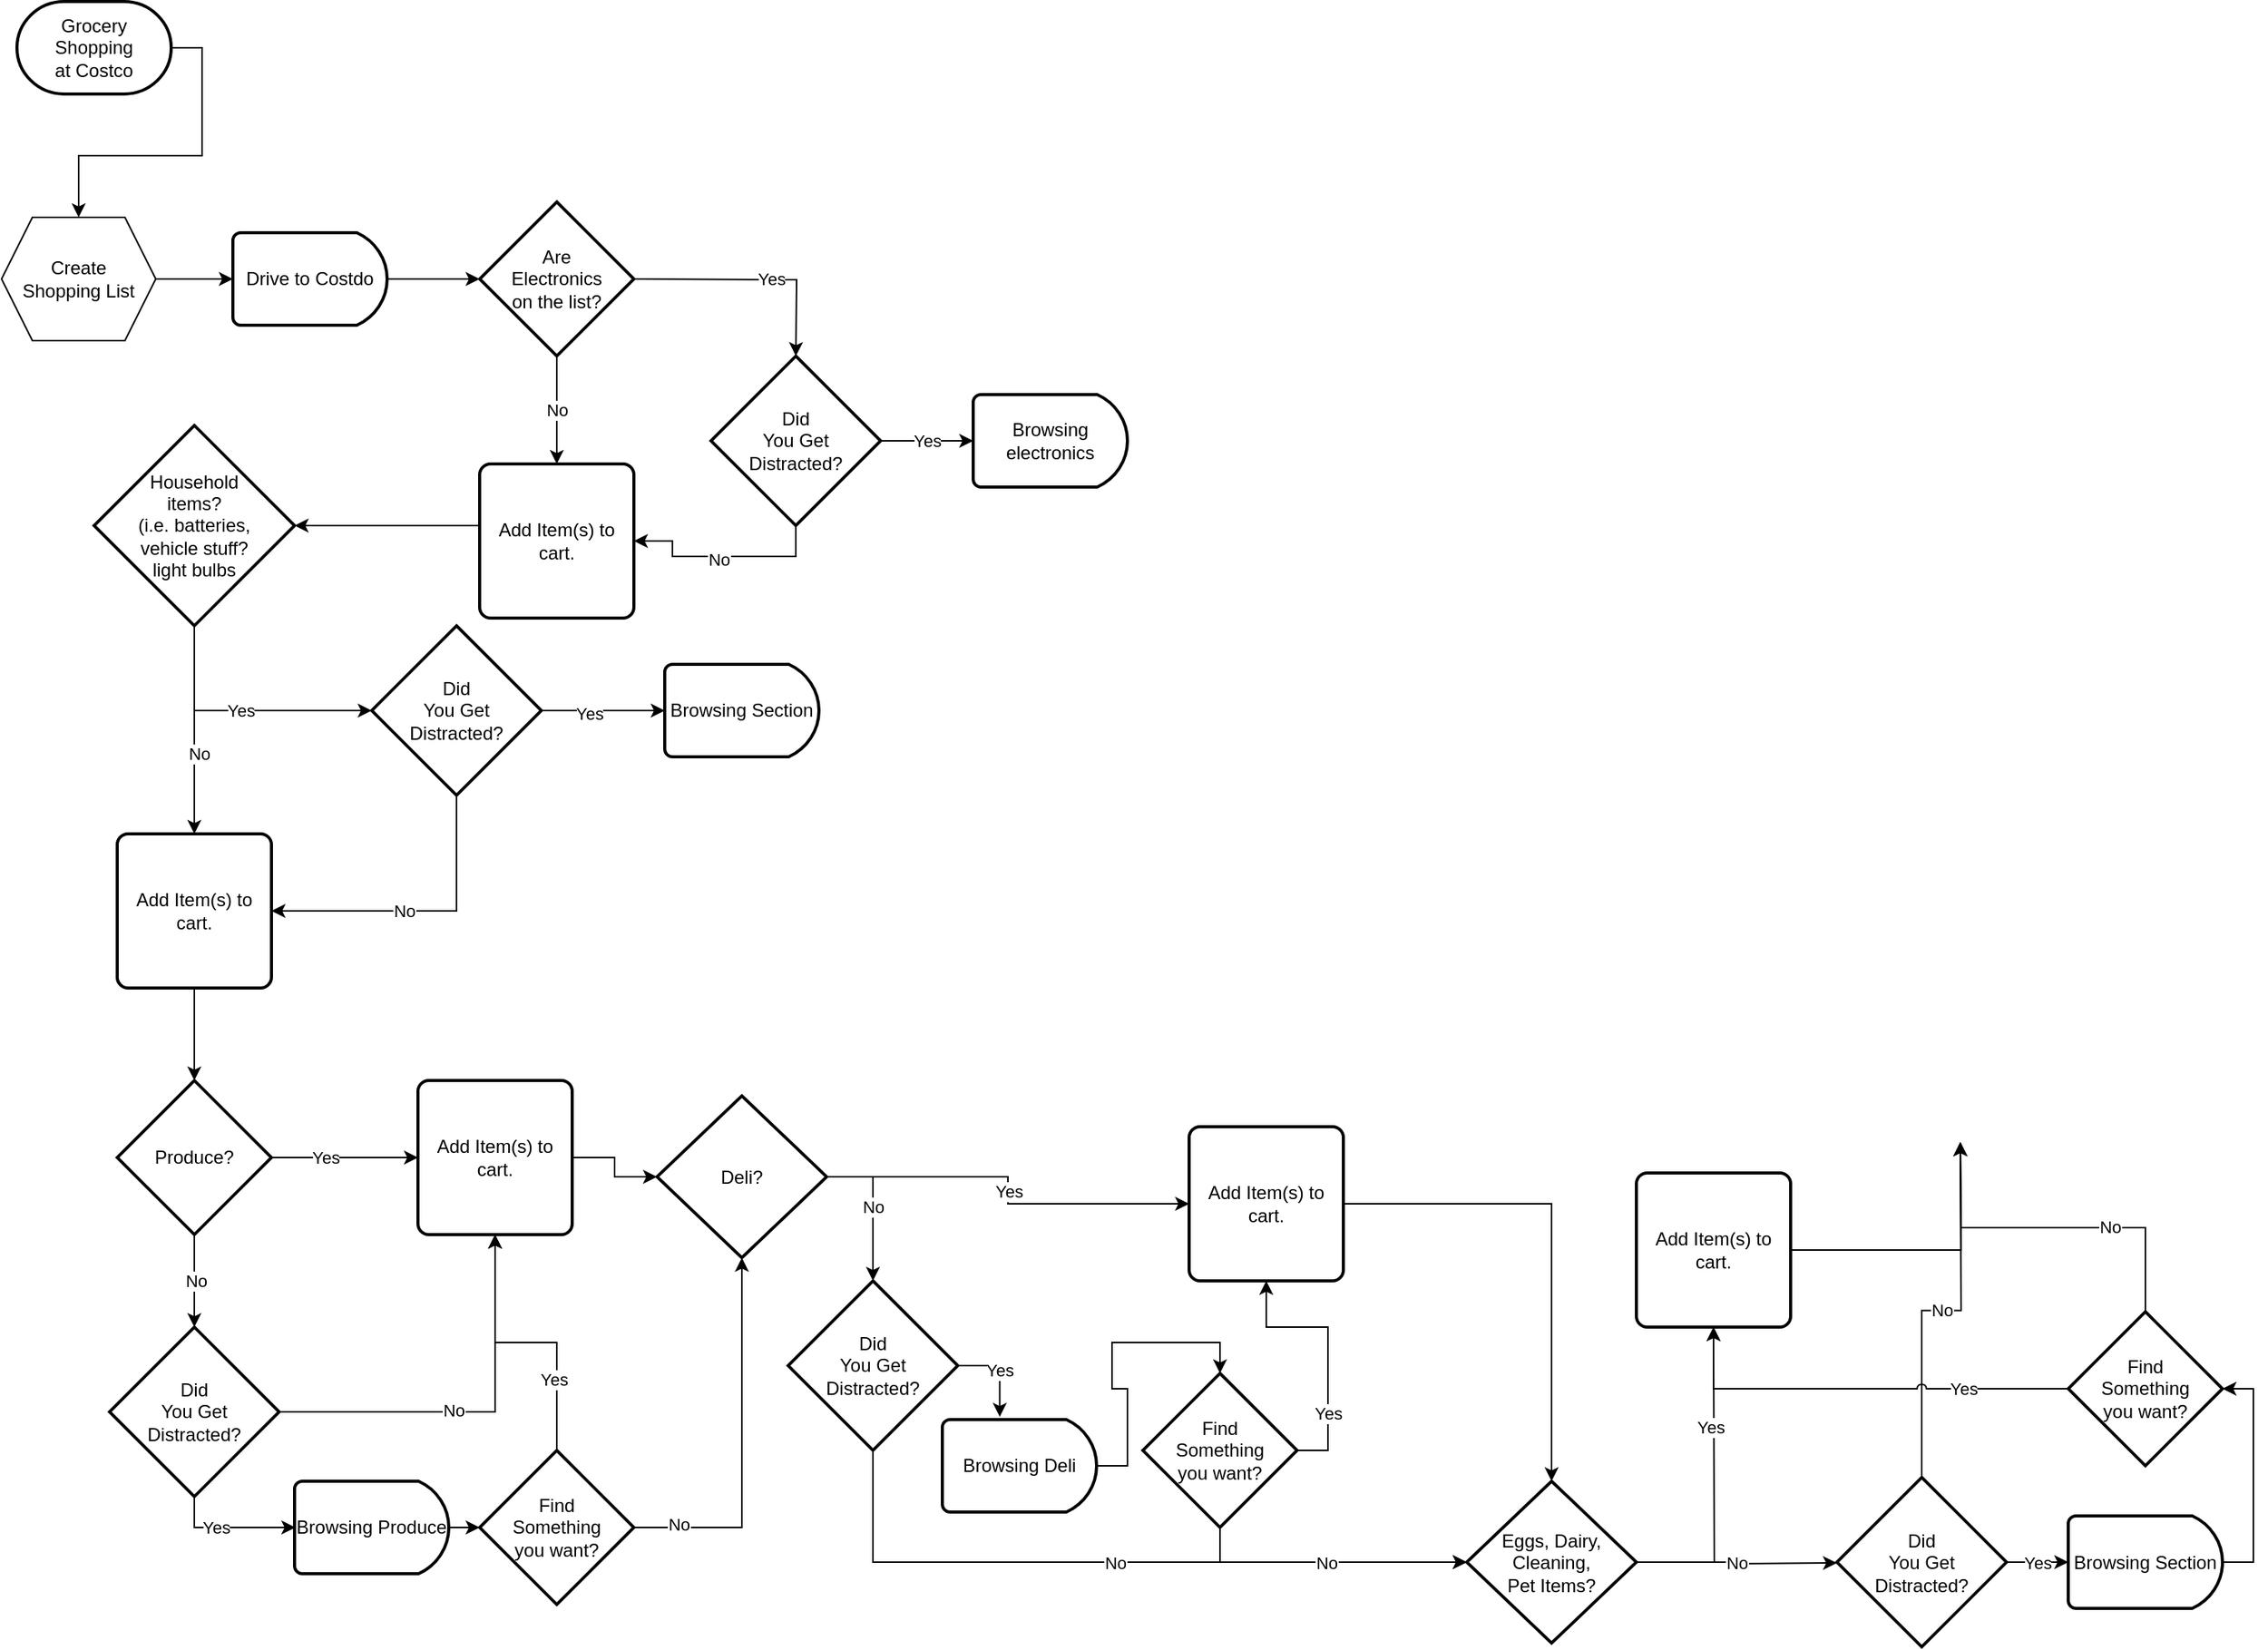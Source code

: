 <mxfile version="21.1.5" type="github">
  <diagram name="Page-1" id="edf60f1a-56cd-e834-aa8a-f176f3a09ee4">
    <mxGraphModel dx="1050" dy="483" grid="1" gridSize="10" guides="1" tooltips="1" connect="1" arrows="1" fold="1" page="1" pageScale="1" pageWidth="1600" pageHeight="1200" background="none" math="0" shadow="0">
      <root>
        <mxCell id="0" />
        <mxCell id="1" parent="0" />
        <mxCell id="60e70716793133e9-35" value="No" style="edgeStyle=orthogonalEdgeStyle;rounded=0;html=1;labelBackgroundColor=none;startSize=5;endArrow=classicThin;endFill=1;endSize=5;jettySize=auto;orthogonalLoop=1;strokeWidth=1;fontFamily=Verdana;fontSize=8" parent="1" source="60e70716793133e9-7" edge="1">
          <mxGeometry x="-1" y="-10" relative="1" as="geometry">
            <mxPoint x="440" y="320" as="targetPoint" />
            <Array as="points" />
            <mxPoint as="offset" />
          </mxGeometry>
        </mxCell>
        <mxCell id="yNIfGoefYe46fEr91YX2-5" style="edgeStyle=orthogonalEdgeStyle;rounded=0;orthogonalLoop=1;jettySize=auto;html=1;exitX=1;exitY=0.5;exitDx=0;exitDy=0;exitPerimeter=0;entryX=0.5;entryY=0;entryDx=0;entryDy=0;" edge="1" parent="1" source="yNIfGoefYe46fEr91YX2-1" target="yNIfGoefYe46fEr91YX2-11">
          <mxGeometry relative="1" as="geometry">
            <mxPoint x="200" y="50" as="targetPoint" />
          </mxGeometry>
        </mxCell>
        <mxCell id="yNIfGoefYe46fEr91YX2-1" value="Grocery &lt;br&gt;Shopping&lt;br&gt;at Costco" style="strokeWidth=2;html=1;shape=mxgraph.flowchart.terminator;whiteSpace=wrap;" vertex="1" parent="1">
          <mxGeometry x="20" y="20" width="100" height="60" as="geometry" />
        </mxCell>
        <mxCell id="yNIfGoefYe46fEr91YX2-12" style="edgeStyle=orthogonalEdgeStyle;rounded=0;orthogonalLoop=1;jettySize=auto;html=1;exitX=1;exitY=0.5;exitDx=0;exitDy=0;" edge="1" parent="1" source="yNIfGoefYe46fEr91YX2-11" target="yNIfGoefYe46fEr91YX2-13">
          <mxGeometry relative="1" as="geometry">
            <mxPoint x="160" y="200" as="targetPoint" />
          </mxGeometry>
        </mxCell>
        <mxCell id="yNIfGoefYe46fEr91YX2-11" value="Create &lt;br&gt;Shopping List" style="shape=hexagon;perimeter=hexagonPerimeter2;whiteSpace=wrap;html=1;fixedSize=1;" vertex="1" parent="1">
          <mxGeometry x="10" y="160" width="100" height="80" as="geometry" />
        </mxCell>
        <mxCell id="yNIfGoefYe46fEr91YX2-14" style="edgeStyle=orthogonalEdgeStyle;rounded=0;orthogonalLoop=1;jettySize=auto;html=1;exitX=1;exitY=0.5;exitDx=0;exitDy=0;exitPerimeter=0;" edge="1" parent="1" source="yNIfGoefYe46fEr91YX2-13">
          <mxGeometry relative="1" as="geometry">
            <mxPoint x="320" y="200" as="targetPoint" />
          </mxGeometry>
        </mxCell>
        <mxCell id="yNIfGoefYe46fEr91YX2-13" value="Drive to Costdo" style="strokeWidth=2;html=1;shape=mxgraph.flowchart.delay;whiteSpace=wrap;" vertex="1" parent="1">
          <mxGeometry x="160" y="170" width="100" height="60" as="geometry" />
        </mxCell>
        <mxCell id="yNIfGoefYe46fEr91YX2-16" style="edgeStyle=orthogonalEdgeStyle;rounded=0;orthogonalLoop=1;jettySize=auto;html=1;exitX=1;exitY=0.5;exitDx=0;exitDy=0;entryX=0.5;entryY=0;entryDx=0;entryDy=0;" edge="1" parent="1">
          <mxGeometry relative="1" as="geometry">
            <mxPoint x="525" y="250" as="targetPoint" />
            <mxPoint x="420" y="200" as="sourcePoint" />
          </mxGeometry>
        </mxCell>
        <mxCell id="yNIfGoefYe46fEr91YX2-18" value="Yes" style="edgeLabel;html=1;align=center;verticalAlign=middle;resizable=0;points=[];" vertex="1" connectable="0" parent="yNIfGoefYe46fEr91YX2-16">
          <mxGeometry x="0.142" y="1" relative="1" as="geometry">
            <mxPoint as="offset" />
          </mxGeometry>
        </mxCell>
        <mxCell id="yNIfGoefYe46fEr91YX2-28" value="No" style="edgeStyle=orthogonalEdgeStyle;rounded=0;orthogonalLoop=1;jettySize=auto;html=1;exitX=0.5;exitY=1;exitDx=0;exitDy=0;entryX=0.5;entryY=0;entryDx=0;entryDy=0;" edge="1" parent="1" target="yNIfGoefYe46fEr91YX2-27">
          <mxGeometry relative="1" as="geometry">
            <mxPoint x="370" y="250" as="sourcePoint" />
            <Array as="points">
              <mxPoint x="370" y="290" />
              <mxPoint x="370" y="290" />
            </Array>
          </mxGeometry>
        </mxCell>
        <mxCell id="yNIfGoefYe46fEr91YX2-21" style="edgeStyle=orthogonalEdgeStyle;rounded=0;orthogonalLoop=1;jettySize=auto;html=1;exitX=0.5;exitY=0;exitDx=0;exitDy=0;" edge="1" parent="1">
          <mxGeometry relative="1" as="geometry">
            <mxPoint x="525" y="250" as="targetPoint" />
            <mxPoint x="525" y="250" as="sourcePoint" />
          </mxGeometry>
        </mxCell>
        <mxCell id="yNIfGoefYe46fEr91YX2-22" value="Yes" style="edgeStyle=orthogonalEdgeStyle;rounded=0;orthogonalLoop=1;jettySize=auto;html=1;exitX=1;exitY=0.5;exitDx=0;exitDy=0;" edge="1" parent="1">
          <mxGeometry relative="1" as="geometry">
            <mxPoint x="640" y="305" as="targetPoint" />
            <mxPoint x="580" y="305" as="sourcePoint" />
          </mxGeometry>
        </mxCell>
        <mxCell id="yNIfGoefYe46fEr91YX2-24" style="edgeStyle=orthogonalEdgeStyle;rounded=0;orthogonalLoop=1;jettySize=auto;html=1;exitX=0;exitY=0.5;exitDx=0;exitDy=0;" edge="1" parent="1">
          <mxGeometry relative="1" as="geometry">
            <mxPoint x="200" y="360" as="targetPoint" />
            <mxPoint x="320" y="360" as="sourcePoint" />
          </mxGeometry>
        </mxCell>
        <mxCell id="yNIfGoefYe46fEr91YX2-36" value="Yes" style="edgeStyle=orthogonalEdgeStyle;rounded=0;orthogonalLoop=1;jettySize=auto;html=1;exitX=0.5;exitY=1;exitDx=0;exitDy=0;exitPerimeter=0;" edge="1" parent="1" source="yNIfGoefYe46fEr91YX2-26">
          <mxGeometry relative="1" as="geometry">
            <mxPoint x="250" y="480" as="targetPoint" />
            <Array as="points">
              <mxPoint x="135" y="480" />
            </Array>
          </mxGeometry>
        </mxCell>
        <mxCell id="yNIfGoefYe46fEr91YX2-37" style="edgeStyle=orthogonalEdgeStyle;rounded=0;orthogonalLoop=1;jettySize=auto;html=1;exitX=0.5;exitY=1;exitDx=0;exitDy=0;exitPerimeter=0;" edge="1" parent="1" source="yNIfGoefYe46fEr91YX2-26">
          <mxGeometry relative="1" as="geometry">
            <mxPoint x="135" y="560" as="targetPoint" />
          </mxGeometry>
        </mxCell>
        <mxCell id="yNIfGoefYe46fEr91YX2-38" value="No" style="edgeLabel;html=1;align=center;verticalAlign=middle;resizable=0;points=[];" vertex="1" connectable="0" parent="yNIfGoefYe46fEr91YX2-37">
          <mxGeometry x="0.23" y="2" relative="1" as="geometry">
            <mxPoint as="offset" />
          </mxGeometry>
        </mxCell>
        <mxCell id="yNIfGoefYe46fEr91YX2-26" value="Household&lt;br&gt;items?&lt;br&gt;(i.e. batteries,&lt;br&gt;vehicle stuff?&lt;br&gt;light bulbs" style="strokeWidth=2;html=1;shape=mxgraph.flowchart.decision;whiteSpace=wrap;" vertex="1" parent="1">
          <mxGeometry x="70" y="295" width="130" height="130" as="geometry" />
        </mxCell>
        <mxCell id="yNIfGoefYe46fEr91YX2-27" value="Add Item(s) to cart." style="rounded=1;whiteSpace=wrap;html=1;absoluteArcSize=1;arcSize=14;strokeWidth=2;" vertex="1" parent="1">
          <mxGeometry x="320" y="320" width="100" height="100" as="geometry" />
        </mxCell>
        <mxCell id="yNIfGoefYe46fEr91YX2-29" value="Are&lt;br style=&quot;border-color: var(--border-color);&quot;&gt;Electronics&lt;br style=&quot;border-color: var(--border-color);&quot;&gt;on the list?" style="strokeWidth=2;html=1;shape=mxgraph.flowchart.decision;whiteSpace=wrap;" vertex="1" parent="1">
          <mxGeometry x="320" y="150" width="100" height="100" as="geometry" />
        </mxCell>
        <mxCell id="yNIfGoefYe46fEr91YX2-42" style="edgeStyle=orthogonalEdgeStyle;rounded=0;orthogonalLoop=1;jettySize=auto;html=1;exitX=0.5;exitY=1;exitDx=0;exitDy=0;exitPerimeter=0;entryX=1;entryY=0.5;entryDx=0;entryDy=0;" edge="1" parent="1" source="yNIfGoefYe46fEr91YX2-30" target="yNIfGoefYe46fEr91YX2-27">
          <mxGeometry relative="1" as="geometry" />
        </mxCell>
        <mxCell id="yNIfGoefYe46fEr91YX2-43" value="No" style="edgeLabel;html=1;align=center;verticalAlign=middle;resizable=0;points=[];" vertex="1" connectable="0" parent="yNIfGoefYe46fEr91YX2-42">
          <mxGeometry x="0.04" y="2" relative="1" as="geometry">
            <mxPoint as="offset" />
          </mxGeometry>
        </mxCell>
        <mxCell id="yNIfGoefYe46fEr91YX2-30" value="Did&lt;br style=&quot;border-color: var(--border-color);&quot;&gt;You Get&lt;br style=&quot;border-color: var(--border-color);&quot;&gt;Distracted?" style="strokeWidth=2;html=1;shape=mxgraph.flowchart.decision;whiteSpace=wrap;" vertex="1" parent="1">
          <mxGeometry x="470" y="250" width="110" height="110" as="geometry" />
        </mxCell>
        <mxCell id="yNIfGoefYe46fEr91YX2-46" style="edgeStyle=orthogonalEdgeStyle;rounded=0;orthogonalLoop=1;jettySize=auto;html=1;exitX=1;exitY=0.5;exitDx=0;exitDy=0;exitPerimeter=0;" edge="1" parent="1" source="yNIfGoefYe46fEr91YX2-39">
          <mxGeometry relative="1" as="geometry">
            <mxPoint x="440" y="480" as="targetPoint" />
          </mxGeometry>
        </mxCell>
        <mxCell id="yNIfGoefYe46fEr91YX2-47" value="Yes" style="edgeLabel;html=1;align=center;verticalAlign=middle;resizable=0;points=[];" vertex="1" connectable="0" parent="yNIfGoefYe46fEr91YX2-46">
          <mxGeometry x="-0.23" y="-2" relative="1" as="geometry">
            <mxPoint as="offset" />
          </mxGeometry>
        </mxCell>
        <mxCell id="yNIfGoefYe46fEr91YX2-48" style="edgeStyle=orthogonalEdgeStyle;rounded=0;orthogonalLoop=1;jettySize=auto;html=1;exitX=0.5;exitY=1;exitDx=0;exitDy=0;exitPerimeter=0;entryX=1;entryY=0.5;entryDx=0;entryDy=0;" edge="1" parent="1" source="yNIfGoefYe46fEr91YX2-39" target="yNIfGoefYe46fEr91YX2-44">
          <mxGeometry relative="1" as="geometry" />
        </mxCell>
        <mxCell id="yNIfGoefYe46fEr91YX2-49" value="No" style="edgeLabel;html=1;align=center;verticalAlign=middle;resizable=0;points=[];" vertex="1" connectable="0" parent="yNIfGoefYe46fEr91YX2-48">
          <mxGeometry x="0.12" relative="1" as="geometry">
            <mxPoint as="offset" />
          </mxGeometry>
        </mxCell>
        <mxCell id="yNIfGoefYe46fEr91YX2-39" value="Did&lt;br style=&quot;border-color: var(--border-color);&quot;&gt;You Get&lt;br style=&quot;border-color: var(--border-color);&quot;&gt;Distracted?" style="strokeWidth=2;html=1;shape=mxgraph.flowchart.decision;whiteSpace=wrap;" vertex="1" parent="1">
          <mxGeometry x="250" y="425" width="110" height="110" as="geometry" />
        </mxCell>
        <mxCell id="yNIfGoefYe46fEr91YX2-40" value="Browsing&lt;br&gt;electronics" style="strokeWidth=2;html=1;shape=mxgraph.flowchart.delay;whiteSpace=wrap;" vertex="1" parent="1">
          <mxGeometry x="640" y="275" width="100" height="60" as="geometry" />
        </mxCell>
        <mxCell id="yNIfGoefYe46fEr91YX2-51" style="edgeStyle=orthogonalEdgeStyle;rounded=0;orthogonalLoop=1;jettySize=auto;html=1;exitX=0.5;exitY=1;exitDx=0;exitDy=0;" edge="1" parent="1" source="yNIfGoefYe46fEr91YX2-44" target="yNIfGoefYe46fEr91YX2-52">
          <mxGeometry relative="1" as="geometry">
            <mxPoint x="135" y="720" as="targetPoint" />
          </mxGeometry>
        </mxCell>
        <mxCell id="yNIfGoefYe46fEr91YX2-44" value="Add Item(s) to cart." style="rounded=1;whiteSpace=wrap;html=1;absoluteArcSize=1;arcSize=14;strokeWidth=2;" vertex="1" parent="1">
          <mxGeometry x="85" y="560" width="100" height="100" as="geometry" />
        </mxCell>
        <mxCell id="yNIfGoefYe46fEr91YX2-50" value="Browsing Section" style="strokeWidth=2;html=1;shape=mxgraph.flowchart.delay;whiteSpace=wrap;" vertex="1" parent="1">
          <mxGeometry x="440" y="450" width="100" height="60" as="geometry" />
        </mxCell>
        <mxCell id="yNIfGoefYe46fEr91YX2-53" style="edgeStyle=orthogonalEdgeStyle;rounded=0;orthogonalLoop=1;jettySize=auto;html=1;exitX=1;exitY=0.5;exitDx=0;exitDy=0;exitPerimeter=0;" edge="1" parent="1" source="yNIfGoefYe46fEr91YX2-52">
          <mxGeometry relative="1" as="geometry">
            <mxPoint x="280" y="770" as="targetPoint" />
          </mxGeometry>
        </mxCell>
        <mxCell id="yNIfGoefYe46fEr91YX2-54" value="Yes" style="edgeLabel;html=1;align=center;verticalAlign=middle;resizable=0;points=[];" vertex="1" connectable="0" parent="yNIfGoefYe46fEr91YX2-53">
          <mxGeometry x="-0.267" relative="1" as="geometry">
            <mxPoint as="offset" />
          </mxGeometry>
        </mxCell>
        <mxCell id="yNIfGoefYe46fEr91YX2-55" value="No" style="edgeStyle=orthogonalEdgeStyle;rounded=0;orthogonalLoop=1;jettySize=auto;html=1;exitX=0.5;exitY=1;exitDx=0;exitDy=0;exitPerimeter=0;" edge="1" parent="1" source="yNIfGoefYe46fEr91YX2-52">
          <mxGeometry relative="1" as="geometry">
            <mxPoint x="135" y="880" as="targetPoint" />
          </mxGeometry>
        </mxCell>
        <mxCell id="yNIfGoefYe46fEr91YX2-52" value="Produce?" style="strokeWidth=2;html=1;shape=mxgraph.flowchart.decision;whiteSpace=wrap;" vertex="1" parent="1">
          <mxGeometry x="85" y="720" width="100" height="100" as="geometry" />
        </mxCell>
        <mxCell id="yNIfGoefYe46fEr91YX2-60" style="edgeStyle=orthogonalEdgeStyle;rounded=0;orthogonalLoop=1;jettySize=auto;html=1;exitX=1;exitY=0.5;exitDx=0;exitDy=0;exitPerimeter=0;entryX=0.5;entryY=1;entryDx=0;entryDy=0;" edge="1" parent="1" source="yNIfGoefYe46fEr91YX2-57" target="yNIfGoefYe46fEr91YX2-59">
          <mxGeometry relative="1" as="geometry" />
        </mxCell>
        <mxCell id="yNIfGoefYe46fEr91YX2-61" value="No" style="edgeLabel;html=1;align=center;verticalAlign=middle;resizable=0;points=[];" vertex="1" connectable="0" parent="yNIfGoefYe46fEr91YX2-60">
          <mxGeometry x="-0.115" y="1" relative="1" as="geometry">
            <mxPoint as="offset" />
          </mxGeometry>
        </mxCell>
        <mxCell id="yNIfGoefYe46fEr91YX2-62" style="edgeStyle=orthogonalEdgeStyle;rounded=0;orthogonalLoop=1;jettySize=auto;html=1;exitX=0.5;exitY=1;exitDx=0;exitDy=0;exitPerimeter=0;" edge="1" parent="1" source="yNIfGoefYe46fEr91YX2-57">
          <mxGeometry relative="1" as="geometry">
            <mxPoint x="200" y="1010" as="targetPoint" />
          </mxGeometry>
        </mxCell>
        <mxCell id="yNIfGoefYe46fEr91YX2-63" value="Yes" style="edgeLabel;html=1;align=center;verticalAlign=middle;resizable=0;points=[];" vertex="1" connectable="0" parent="yNIfGoefYe46fEr91YX2-62">
          <mxGeometry x="-0.205" relative="1" as="geometry">
            <mxPoint as="offset" />
          </mxGeometry>
        </mxCell>
        <mxCell id="yNIfGoefYe46fEr91YX2-57" value="Did&lt;br style=&quot;border-color: var(--border-color);&quot;&gt;You Get&lt;br style=&quot;border-color: var(--border-color);&quot;&gt;Distracted?" style="strokeWidth=2;html=1;shape=mxgraph.flowchart.decision;whiteSpace=wrap;" vertex="1" parent="1">
          <mxGeometry x="80" y="880" width="110" height="110" as="geometry" />
        </mxCell>
        <mxCell id="yNIfGoefYe46fEr91YX2-68" style="edgeStyle=orthogonalEdgeStyle;rounded=0;orthogonalLoop=1;jettySize=auto;html=1;exitX=1;exitY=0.5;exitDx=0;exitDy=0;entryX=0;entryY=0.5;entryDx=0;entryDy=0;entryPerimeter=0;" edge="1" parent="1" source="yNIfGoefYe46fEr91YX2-59" target="yNIfGoefYe46fEr91YX2-67">
          <mxGeometry relative="1" as="geometry" />
        </mxCell>
        <mxCell id="yNIfGoefYe46fEr91YX2-59" value="Add Item(s) to cart." style="rounded=1;whiteSpace=wrap;html=1;absoluteArcSize=1;arcSize=14;strokeWidth=2;" vertex="1" parent="1">
          <mxGeometry x="280" y="720" width="100" height="100" as="geometry" />
        </mxCell>
        <mxCell id="yNIfGoefYe46fEr91YX2-66" style="edgeStyle=orthogonalEdgeStyle;rounded=0;orthogonalLoop=1;jettySize=auto;html=1;exitX=1;exitY=0.5;exitDx=0;exitDy=0;exitPerimeter=0;entryX=0;entryY=0.5;entryDx=0;entryDy=0;entryPerimeter=0;" edge="1" parent="1" source="yNIfGoefYe46fEr91YX2-64" target="yNIfGoefYe46fEr91YX2-65">
          <mxGeometry relative="1" as="geometry" />
        </mxCell>
        <mxCell id="yNIfGoefYe46fEr91YX2-64" value="Browsing Produce" style="strokeWidth=2;html=1;shape=mxgraph.flowchart.delay;whiteSpace=wrap;" vertex="1" parent="1">
          <mxGeometry x="200" y="980" width="100" height="60" as="geometry" />
        </mxCell>
        <mxCell id="yNIfGoefYe46fEr91YX2-69" style="edgeStyle=orthogonalEdgeStyle;rounded=0;orthogonalLoop=1;jettySize=auto;html=1;exitX=0.5;exitY=0;exitDx=0;exitDy=0;exitPerimeter=0;entryX=0.5;entryY=1;entryDx=0;entryDy=0;" edge="1" parent="1" source="yNIfGoefYe46fEr91YX2-65" target="yNIfGoefYe46fEr91YX2-59">
          <mxGeometry relative="1" as="geometry" />
        </mxCell>
        <mxCell id="yNIfGoefYe46fEr91YX2-70" value="Yes" style="edgeLabel;html=1;align=center;verticalAlign=middle;resizable=0;points=[];" vertex="1" connectable="0" parent="yNIfGoefYe46fEr91YX2-69">
          <mxGeometry x="-0.482" y="2" relative="1" as="geometry">
            <mxPoint as="offset" />
          </mxGeometry>
        </mxCell>
        <mxCell id="yNIfGoefYe46fEr91YX2-71" style="edgeStyle=orthogonalEdgeStyle;rounded=0;orthogonalLoop=1;jettySize=auto;html=1;exitX=1;exitY=0.5;exitDx=0;exitDy=0;exitPerimeter=0;entryX=0.5;entryY=1;entryDx=0;entryDy=0;entryPerimeter=0;" edge="1" parent="1" source="yNIfGoefYe46fEr91YX2-65" target="yNIfGoefYe46fEr91YX2-67">
          <mxGeometry relative="1" as="geometry" />
        </mxCell>
        <mxCell id="yNIfGoefYe46fEr91YX2-72" value="No" style="edgeLabel;html=1;align=center;verticalAlign=middle;resizable=0;points=[];" vertex="1" connectable="0" parent="yNIfGoefYe46fEr91YX2-71">
          <mxGeometry x="-0.764" y="2" relative="1" as="geometry">
            <mxPoint as="offset" />
          </mxGeometry>
        </mxCell>
        <mxCell id="yNIfGoefYe46fEr91YX2-65" value="Find&lt;br&gt;Something&lt;br&gt;you want?" style="strokeWidth=2;html=1;shape=mxgraph.flowchart.decision;whiteSpace=wrap;" vertex="1" parent="1">
          <mxGeometry x="320" y="960" width="100" height="100" as="geometry" />
        </mxCell>
        <mxCell id="yNIfGoefYe46fEr91YX2-73" value="Yes" style="edgeStyle=orthogonalEdgeStyle;rounded=0;orthogonalLoop=1;jettySize=auto;html=1;exitX=1;exitY=0.5;exitDx=0;exitDy=0;exitPerimeter=0;entryX=0;entryY=0.5;entryDx=0;entryDy=0;" edge="1" parent="1" source="yNIfGoefYe46fEr91YX2-67" target="yNIfGoefYe46fEr91YX2-76">
          <mxGeometry relative="1" as="geometry">
            <mxPoint x="680" y="800" as="targetPoint" />
          </mxGeometry>
        </mxCell>
        <mxCell id="yNIfGoefYe46fEr91YX2-74" value="No" style="edgeStyle=orthogonalEdgeStyle;rounded=0;orthogonalLoop=1;jettySize=auto;html=1;exitX=1;exitY=0.5;exitDx=0;exitDy=0;exitPerimeter=0;entryX=0.5;entryY=0;entryDx=0;entryDy=0;entryPerimeter=0;" edge="1" parent="1" source="yNIfGoefYe46fEr91YX2-67" target="yNIfGoefYe46fEr91YX2-75">
          <mxGeometry relative="1" as="geometry">
            <mxPoint x="570" y="840" as="targetPoint" />
          </mxGeometry>
        </mxCell>
        <mxCell id="yNIfGoefYe46fEr91YX2-67" value="Deli?" style="strokeWidth=2;html=1;shape=mxgraph.flowchart.decision;whiteSpace=wrap;" vertex="1" parent="1">
          <mxGeometry x="435" y="730" width="110" height="105" as="geometry" />
        </mxCell>
        <mxCell id="yNIfGoefYe46fEr91YX2-77" value="No" style="edgeStyle=orthogonalEdgeStyle;rounded=0;orthogonalLoop=1;jettySize=auto;html=1;exitX=0.5;exitY=1;exitDx=0;exitDy=0;exitPerimeter=0;entryX=0;entryY=0.5;entryDx=0;entryDy=0;entryPerimeter=0;" edge="1" parent="1" source="yNIfGoefYe46fEr91YX2-75" target="yNIfGoefYe46fEr91YX2-82">
          <mxGeometry relative="1" as="geometry">
            <mxPoint x="920" y="1040" as="targetPoint" />
            <Array as="points">
              <mxPoint x="575" y="1033" />
            </Array>
          </mxGeometry>
        </mxCell>
        <mxCell id="yNIfGoefYe46fEr91YX2-78" value="Yes" style="edgeStyle=orthogonalEdgeStyle;rounded=0;orthogonalLoop=1;jettySize=auto;html=1;exitX=1;exitY=0.5;exitDx=0;exitDy=0;exitPerimeter=0;entryX=0.372;entryY=-0.03;entryDx=0;entryDy=0;entryPerimeter=0;" edge="1" parent="1" source="yNIfGoefYe46fEr91YX2-75" target="yNIfGoefYe46fEr91YX2-79">
          <mxGeometry relative="1" as="geometry">
            <mxPoint x="680" y="910" as="targetPoint" />
          </mxGeometry>
        </mxCell>
        <mxCell id="yNIfGoefYe46fEr91YX2-75" value="Did&lt;br style=&quot;border-color: var(--border-color);&quot;&gt;You Get&lt;br style=&quot;border-color: var(--border-color);&quot;&gt;Distracted?" style="strokeWidth=2;html=1;shape=mxgraph.flowchart.decision;whiteSpace=wrap;" vertex="1" parent="1">
          <mxGeometry x="520" y="850" width="110" height="110" as="geometry" />
        </mxCell>
        <mxCell id="yNIfGoefYe46fEr91YX2-85" style="edgeStyle=orthogonalEdgeStyle;rounded=0;orthogonalLoop=1;jettySize=auto;html=1;exitX=1;exitY=0.5;exitDx=0;exitDy=0;entryX=0.5;entryY=0;entryDx=0;entryDy=0;entryPerimeter=0;" edge="1" parent="1" source="yNIfGoefYe46fEr91YX2-76" target="yNIfGoefYe46fEr91YX2-82">
          <mxGeometry relative="1" as="geometry" />
        </mxCell>
        <mxCell id="yNIfGoefYe46fEr91YX2-76" value="Add Item(s) to cart." style="rounded=1;whiteSpace=wrap;html=1;absoluteArcSize=1;arcSize=14;strokeWidth=2;" vertex="1" parent="1">
          <mxGeometry x="780" y="750" width="100" height="100" as="geometry" />
        </mxCell>
        <mxCell id="yNIfGoefYe46fEr91YX2-81" style="edgeStyle=orthogonalEdgeStyle;rounded=0;orthogonalLoop=1;jettySize=auto;html=1;exitX=1;exitY=0.5;exitDx=0;exitDy=0;exitPerimeter=0;entryX=0.5;entryY=0;entryDx=0;entryDy=0;entryPerimeter=0;" edge="1" parent="1" source="yNIfGoefYe46fEr91YX2-79" target="yNIfGoefYe46fEr91YX2-80">
          <mxGeometry relative="1" as="geometry" />
        </mxCell>
        <mxCell id="yNIfGoefYe46fEr91YX2-79" value="Browsing Deli" style="strokeWidth=2;html=1;shape=mxgraph.flowchart.delay;whiteSpace=wrap;" vertex="1" parent="1">
          <mxGeometry x="620" y="940" width="100" height="60" as="geometry" />
        </mxCell>
        <mxCell id="yNIfGoefYe46fEr91YX2-83" style="edgeStyle=orthogonalEdgeStyle;rounded=0;orthogonalLoop=1;jettySize=auto;html=1;exitX=1;exitY=0.5;exitDx=0;exitDy=0;exitPerimeter=0;entryX=0.5;entryY=1;entryDx=0;entryDy=0;" edge="1" parent="1" source="yNIfGoefYe46fEr91YX2-80" target="yNIfGoefYe46fEr91YX2-76">
          <mxGeometry relative="1" as="geometry" />
        </mxCell>
        <mxCell id="yNIfGoefYe46fEr91YX2-84" value="Yes" style="edgeLabel;html=1;align=center;verticalAlign=middle;resizable=0;points=[];" vertex="1" connectable="0" parent="yNIfGoefYe46fEr91YX2-83">
          <mxGeometry x="-0.485" relative="1" as="geometry">
            <mxPoint as="offset" />
          </mxGeometry>
        </mxCell>
        <mxCell id="yNIfGoefYe46fEr91YX2-86" value="No" style="edgeStyle=orthogonalEdgeStyle;rounded=0;orthogonalLoop=1;jettySize=auto;html=1;exitX=0.5;exitY=1;exitDx=0;exitDy=0;exitPerimeter=0;entryX=0;entryY=0.5;entryDx=0;entryDy=0;entryPerimeter=0;" edge="1" parent="1" source="yNIfGoefYe46fEr91YX2-80" target="yNIfGoefYe46fEr91YX2-82">
          <mxGeometry relative="1" as="geometry" />
        </mxCell>
        <mxCell id="yNIfGoefYe46fEr91YX2-80" value="Find&lt;br&gt;Something&lt;br&gt;you want?" style="strokeWidth=2;html=1;shape=mxgraph.flowchart.decision;whiteSpace=wrap;" vertex="1" parent="1">
          <mxGeometry x="750" y="910" width="100" height="100" as="geometry" />
        </mxCell>
        <mxCell id="yNIfGoefYe46fEr91YX2-87" style="edgeStyle=orthogonalEdgeStyle;rounded=0;orthogonalLoop=1;jettySize=auto;html=1;exitX=1;exitY=0.5;exitDx=0;exitDy=0;exitPerimeter=0;" edge="1" parent="1" source="yNIfGoefYe46fEr91YX2-82">
          <mxGeometry relative="1" as="geometry">
            <mxPoint x="1120" y="880" as="targetPoint" />
          </mxGeometry>
        </mxCell>
        <mxCell id="yNIfGoefYe46fEr91YX2-88" value="Yes" style="edgeLabel;html=1;align=center;verticalAlign=middle;resizable=0;points=[];" vertex="1" connectable="0" parent="yNIfGoefYe46fEr91YX2-87">
          <mxGeometry x="0.36" y="2" relative="1" as="geometry">
            <mxPoint as="offset" />
          </mxGeometry>
        </mxCell>
        <mxCell id="yNIfGoefYe46fEr91YX2-89" value="No" style="edgeStyle=orthogonalEdgeStyle;rounded=0;orthogonalLoop=1;jettySize=auto;html=1;exitX=1;exitY=0.5;exitDx=0;exitDy=0;exitPerimeter=0;" edge="1" parent="1" source="yNIfGoefYe46fEr91YX2-82">
          <mxGeometry relative="1" as="geometry">
            <mxPoint x="1200" y="1033" as="targetPoint" />
          </mxGeometry>
        </mxCell>
        <mxCell id="yNIfGoefYe46fEr91YX2-82" value="Eggs, Dairy,&lt;br&gt;Cleaning,&lt;br&gt;Pet Items?" style="strokeWidth=2;html=1;shape=mxgraph.flowchart.decision;whiteSpace=wrap;" vertex="1" parent="1">
          <mxGeometry x="960" y="980" width="110" height="105" as="geometry" />
        </mxCell>
        <mxCell id="yNIfGoefYe46fEr91YX2-94" value="No" style="edgeStyle=orthogonalEdgeStyle;rounded=0;orthogonalLoop=1;jettySize=auto;html=1;exitX=0.5;exitY=0;exitDx=0;exitDy=0;exitPerimeter=0;" edge="1" parent="1" source="yNIfGoefYe46fEr91YX2-90">
          <mxGeometry relative="1" as="geometry">
            <mxPoint x="1280" y="760" as="targetPoint" />
          </mxGeometry>
        </mxCell>
        <mxCell id="yNIfGoefYe46fEr91YX2-95" value="Yes" style="edgeStyle=orthogonalEdgeStyle;rounded=0;orthogonalLoop=1;jettySize=auto;html=1;exitX=1;exitY=0.5;exitDx=0;exitDy=0;exitPerimeter=0;entryX=0;entryY=0.5;entryDx=0;entryDy=0;entryPerimeter=0;" edge="1" parent="1" source="yNIfGoefYe46fEr91YX2-90" target="yNIfGoefYe46fEr91YX2-92">
          <mxGeometry relative="1" as="geometry" />
        </mxCell>
        <mxCell id="yNIfGoefYe46fEr91YX2-90" value="Did&lt;br style=&quot;border-color: var(--border-color);&quot;&gt;You Get&lt;br style=&quot;border-color: var(--border-color);&quot;&gt;Distracted?" style="strokeWidth=2;html=1;shape=mxgraph.flowchart.decision;whiteSpace=wrap;" vertex="1" parent="1">
          <mxGeometry x="1200" y="977.5" width="110" height="110" as="geometry" />
        </mxCell>
        <mxCell id="yNIfGoefYe46fEr91YX2-93" style="edgeStyle=orthogonalEdgeStyle;rounded=0;orthogonalLoop=1;jettySize=auto;html=1;exitX=1;exitY=0.5;exitDx=0;exitDy=0;" edge="1" parent="1" source="yNIfGoefYe46fEr91YX2-91">
          <mxGeometry relative="1" as="geometry">
            <mxPoint x="1280" y="760" as="targetPoint" />
          </mxGeometry>
        </mxCell>
        <mxCell id="yNIfGoefYe46fEr91YX2-91" value="Add Item(s) to cart." style="rounded=1;whiteSpace=wrap;html=1;absoluteArcSize=1;arcSize=14;strokeWidth=2;" vertex="1" parent="1">
          <mxGeometry x="1070" y="780" width="100" height="100" as="geometry" />
        </mxCell>
        <mxCell id="yNIfGoefYe46fEr91YX2-97" style="edgeStyle=orthogonalEdgeStyle;rounded=0;orthogonalLoop=1;jettySize=auto;html=1;exitX=1;exitY=0.5;exitDx=0;exitDy=0;exitPerimeter=0;entryX=1;entryY=0.5;entryDx=0;entryDy=0;entryPerimeter=0;" edge="1" parent="1" source="yNIfGoefYe46fEr91YX2-92" target="yNIfGoefYe46fEr91YX2-96">
          <mxGeometry relative="1" as="geometry" />
        </mxCell>
        <mxCell id="yNIfGoefYe46fEr91YX2-92" value="Browsing Section" style="strokeWidth=2;html=1;shape=mxgraph.flowchart.delay;whiteSpace=wrap;" vertex="1" parent="1">
          <mxGeometry x="1350" y="1002.5" width="100" height="60" as="geometry" />
        </mxCell>
        <mxCell id="yNIfGoefYe46fEr91YX2-98" style="edgeStyle=orthogonalEdgeStyle;rounded=0;orthogonalLoop=1;jettySize=auto;html=1;exitX=0;exitY=0.5;exitDx=0;exitDy=0;exitPerimeter=0;entryX=0.5;entryY=1;entryDx=0;entryDy=0;jumpStyle=arc;" edge="1" parent="1" source="yNIfGoefYe46fEr91YX2-96" target="yNIfGoefYe46fEr91YX2-91">
          <mxGeometry relative="1" as="geometry">
            <mxPoint x="1260" y="920" as="targetPoint" />
          </mxGeometry>
        </mxCell>
        <mxCell id="yNIfGoefYe46fEr91YX2-99" value="Yes" style="edgeLabel;html=1;align=center;verticalAlign=middle;resizable=0;points=[];" vertex="1" connectable="0" parent="yNIfGoefYe46fEr91YX2-98">
          <mxGeometry x="-0.496" relative="1" as="geometry">
            <mxPoint as="offset" />
          </mxGeometry>
        </mxCell>
        <mxCell id="yNIfGoefYe46fEr91YX2-100" style="edgeStyle=orthogonalEdgeStyle;rounded=0;orthogonalLoop=1;jettySize=auto;html=1;exitX=0.5;exitY=0;exitDx=0;exitDy=0;exitPerimeter=0;" edge="1" parent="1" source="yNIfGoefYe46fEr91YX2-96">
          <mxGeometry relative="1" as="geometry">
            <mxPoint x="1280" y="760" as="targetPoint" />
          </mxGeometry>
        </mxCell>
        <mxCell id="yNIfGoefYe46fEr91YX2-101" value="No" style="edgeLabel;html=1;align=center;verticalAlign=middle;resizable=0;points=[];" vertex="1" connectable="0" parent="yNIfGoefYe46fEr91YX2-100">
          <mxGeometry x="-0.322" y="-1" relative="1" as="geometry">
            <mxPoint as="offset" />
          </mxGeometry>
        </mxCell>
        <mxCell id="yNIfGoefYe46fEr91YX2-96" value="Find&lt;br&gt;Something&lt;br&gt;you want?" style="strokeWidth=2;html=1;shape=mxgraph.flowchart.decision;whiteSpace=wrap;" vertex="1" parent="1">
          <mxGeometry x="1350" y="870" width="100" height="100" as="geometry" />
        </mxCell>
      </root>
    </mxGraphModel>
  </diagram>
</mxfile>
